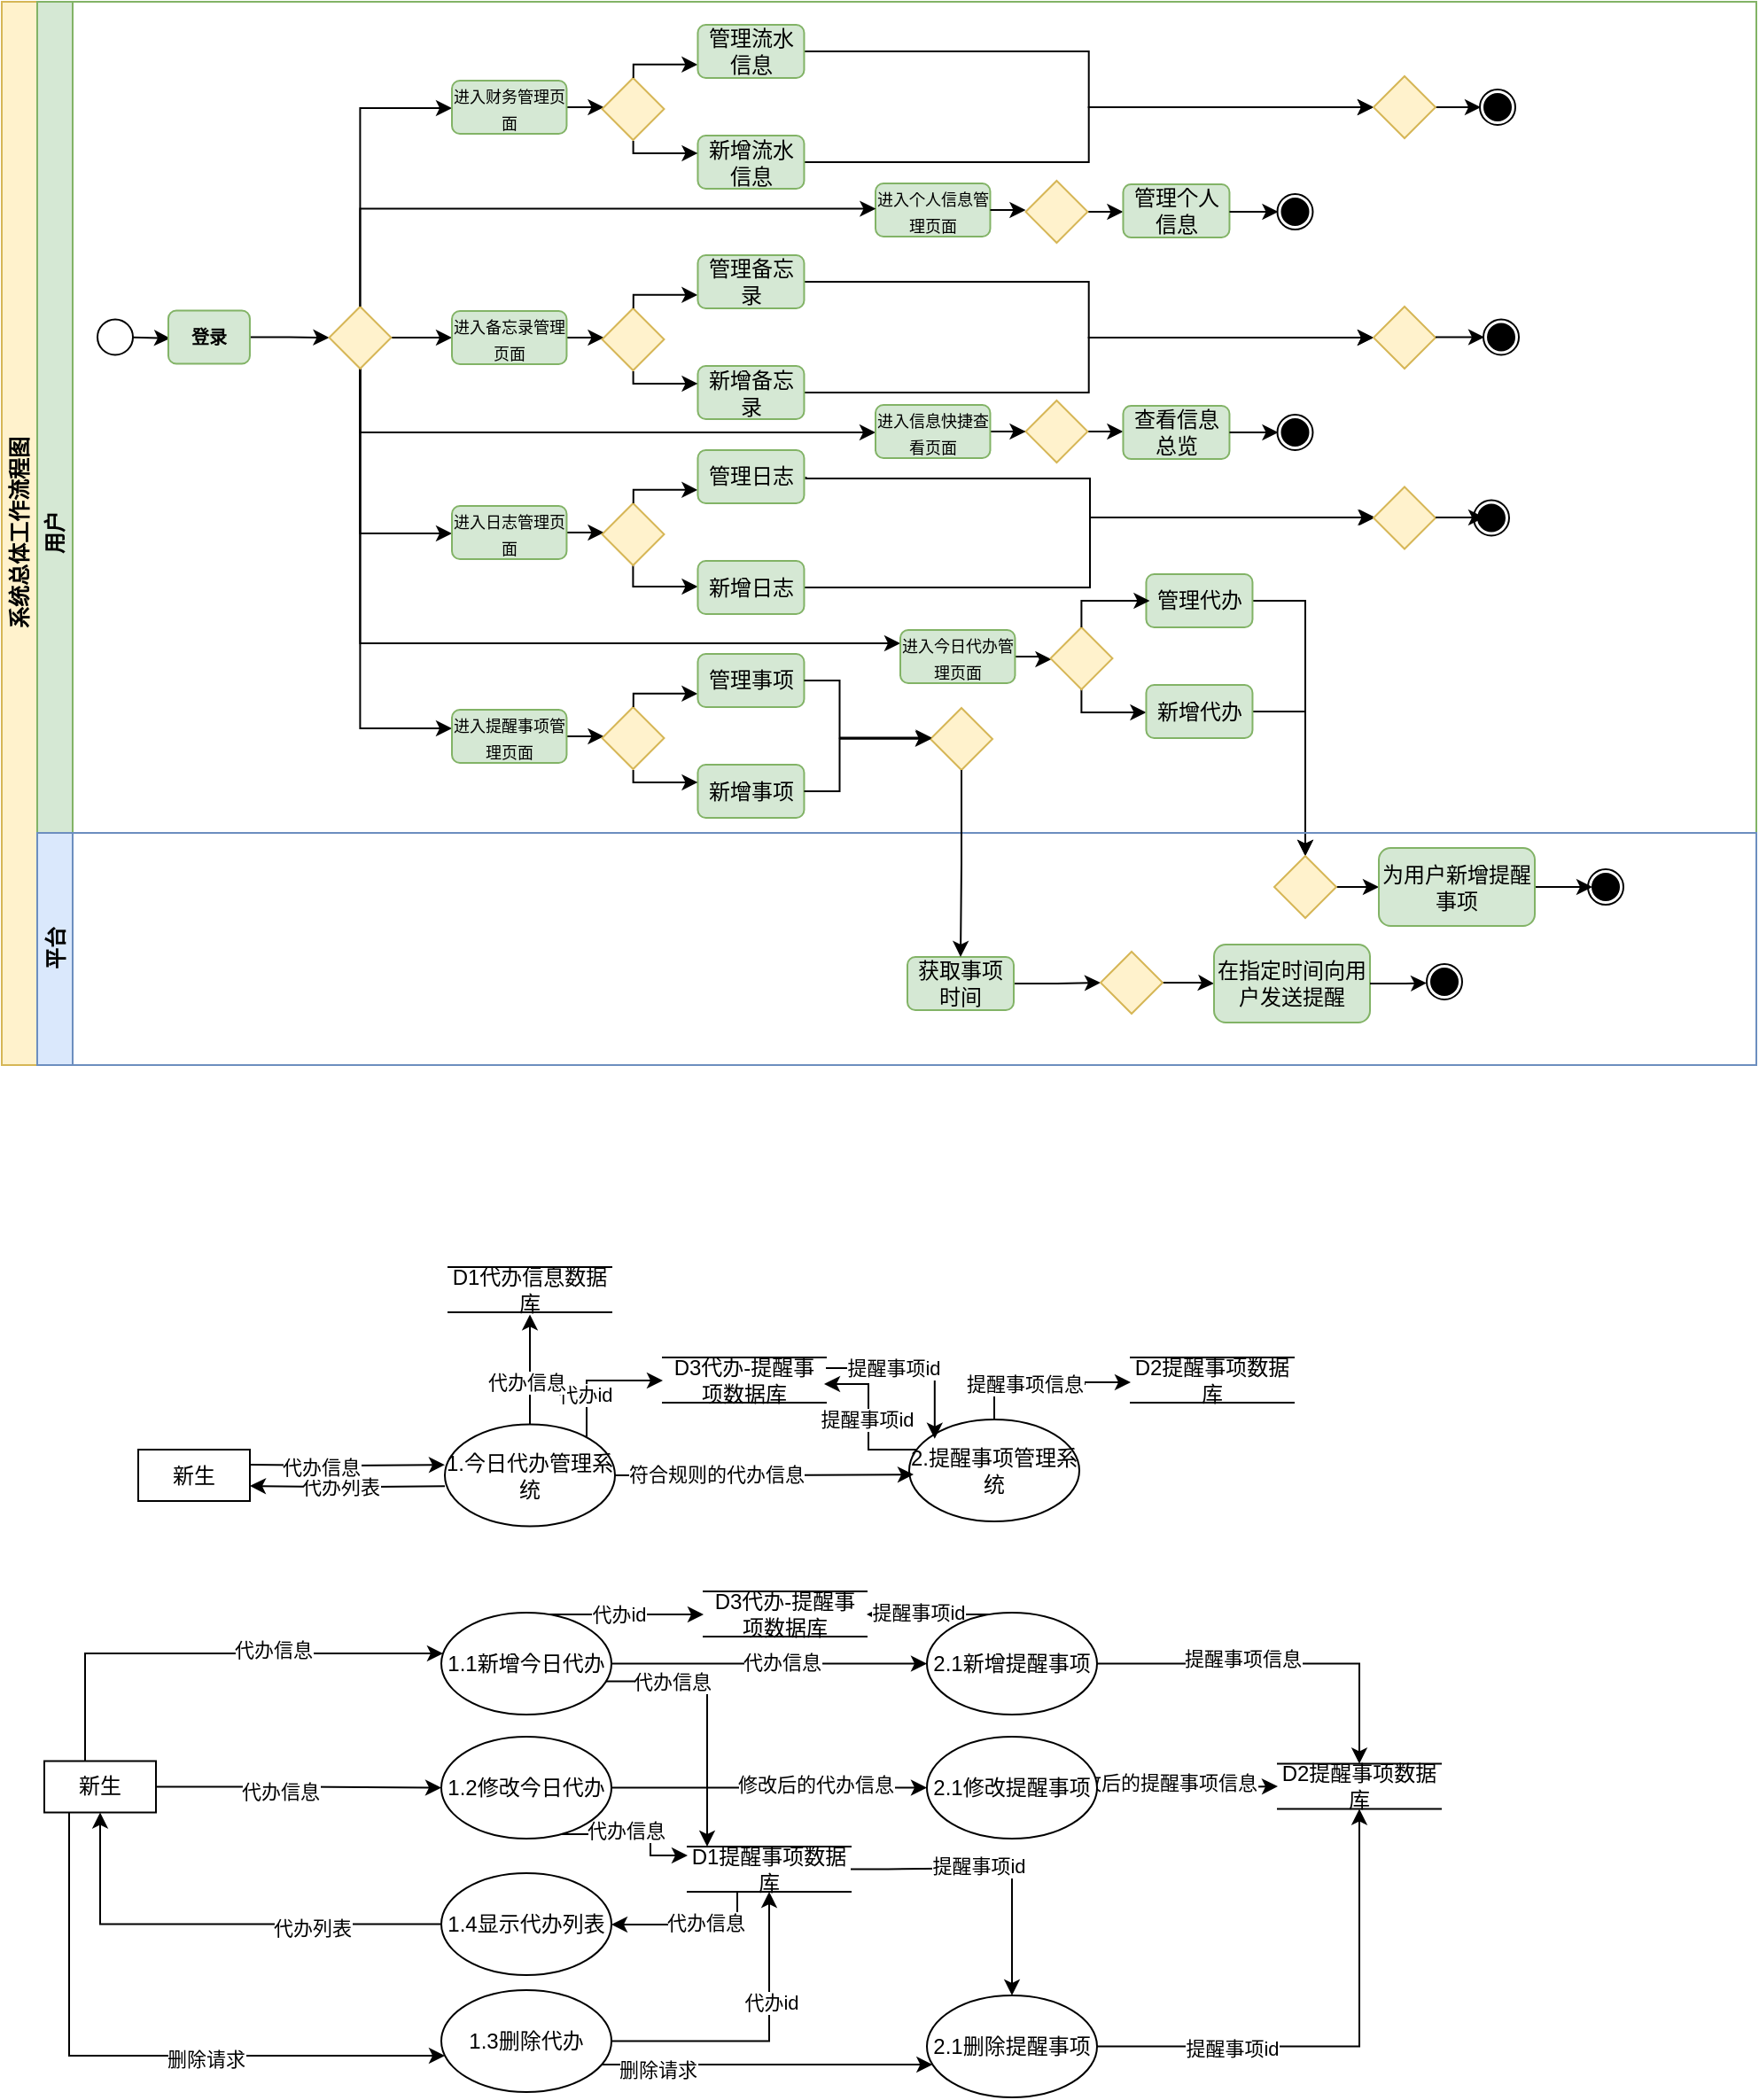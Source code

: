 <mxfile version="24.4.0" type="github">
  <diagram id="prtHgNgQTEPvFCAcTncT" name="Page-1">
    <mxGraphModel dx="1032" dy="-375" grid="0" gridSize="10" guides="1" tooltips="1" connect="0" arrows="1" fold="1" page="1" pageScale="1" pageWidth="1169" pageHeight="827" math="0" shadow="0">
      <root>
        <mxCell id="0" />
        <mxCell id="1" parent="0" />
        <mxCell id="Q6jJ9rGlNbkxmBQATjsx-5" value="系统总体工作流程图" style="swimlane;childLayout=stackLayout;resizeParent=1;resizeParentMax=0;horizontal=0;startSize=20;horizontalStack=0;html=1;fillColor=#fff2cc;strokeColor=#d6b656;" parent="1" vertex="1">
          <mxGeometry x="92" y="953" width="990" height="600" as="geometry" />
        </mxCell>
        <mxCell id="Q6jJ9rGlNbkxmBQATjsx-6" value="用户" style="swimlane;startSize=20;horizontal=0;html=1;fillColor=#d5e8d4;strokeColor=#82b366;" parent="Q6jJ9rGlNbkxmBQATjsx-5" vertex="1">
          <mxGeometry x="20" width="970" height="600" as="geometry" />
        </mxCell>
        <mxCell id="Q6jJ9rGlNbkxmBQATjsx-35" value="" style="edgeStyle=orthogonalEdgeStyle;rounded=0;orthogonalLoop=1;jettySize=auto;html=1;" parent="Q6jJ9rGlNbkxmBQATjsx-6" target="Q6jJ9rGlNbkxmBQATjsx-27" edge="1">
          <mxGeometry relative="1" as="geometry">
            <mxPoint x="53.999" y="189.353" as="sourcePoint" />
          </mxGeometry>
        </mxCell>
        <mxCell id="Q6jJ9rGlNbkxmBQATjsx-11" value="" style="ellipse;whiteSpace=wrap;html=1;aspect=fixed;" parent="Q6jJ9rGlNbkxmBQATjsx-6" vertex="1">
          <mxGeometry x="34" y="179.25" width="20" height="20" as="geometry" />
        </mxCell>
        <mxCell id="Q6jJ9rGlNbkxmBQATjsx-36" style="edgeStyle=orthogonalEdgeStyle;rounded=0;orthogonalLoop=1;jettySize=auto;html=1;" parent="Q6jJ9rGlNbkxmBQATjsx-6" source="Q6jJ9rGlNbkxmBQATjsx-27" target="Q6jJ9rGlNbkxmBQATjsx-29" edge="1">
          <mxGeometry relative="1" as="geometry" />
        </mxCell>
        <mxCell id="Q6jJ9rGlNbkxmBQATjsx-27" value="&lt;b style=&quot;&quot;&gt;&lt;font style=&quot;font-size: 10px;&quot;&gt;登录&lt;/font&gt;&lt;/b&gt;" style="rounded=1;whiteSpace=wrap;html=1;fillColor=#d5e8d4;strokeColor=#82b366;strokeWidth=1;" parent="Q6jJ9rGlNbkxmBQATjsx-6" vertex="1">
          <mxGeometry x="73.98" y="174.25" width="46" height="30" as="geometry" />
        </mxCell>
        <mxCell id="Q6jJ9rGlNbkxmBQATjsx-97" style="edgeStyle=orthogonalEdgeStyle;rounded=0;orthogonalLoop=1;jettySize=auto;html=1;" parent="Q6jJ9rGlNbkxmBQATjsx-6" source="Q6jJ9rGlNbkxmBQATjsx-29" target="Q6jJ9rGlNbkxmBQATjsx-47" edge="1">
          <mxGeometry relative="1" as="geometry">
            <Array as="points">
              <mxPoint x="182" y="60" />
            </Array>
          </mxGeometry>
        </mxCell>
        <mxCell id="Q6jJ9rGlNbkxmBQATjsx-98" style="edgeStyle=orthogonalEdgeStyle;rounded=0;orthogonalLoop=1;jettySize=auto;html=1;" parent="Q6jJ9rGlNbkxmBQATjsx-6" source="Q6jJ9rGlNbkxmBQATjsx-29" target="Q6jJ9rGlNbkxmBQATjsx-54" edge="1">
          <mxGeometry relative="1" as="geometry" />
        </mxCell>
        <mxCell id="Q6jJ9rGlNbkxmBQATjsx-99" style="edgeStyle=orthogonalEdgeStyle;rounded=0;orthogonalLoop=1;jettySize=auto;html=1;" parent="Q6jJ9rGlNbkxmBQATjsx-6" source="Q6jJ9rGlNbkxmBQATjsx-29" target="Q6jJ9rGlNbkxmBQATjsx-61" edge="1">
          <mxGeometry relative="1" as="geometry">
            <Array as="points">
              <mxPoint x="182" y="300" />
            </Array>
          </mxGeometry>
        </mxCell>
        <mxCell id="Q6jJ9rGlNbkxmBQATjsx-100" style="edgeStyle=orthogonalEdgeStyle;rounded=0;orthogonalLoop=1;jettySize=auto;html=1;" parent="Q6jJ9rGlNbkxmBQATjsx-6" source="Q6jJ9rGlNbkxmBQATjsx-29" target="Q6jJ9rGlNbkxmBQATjsx-12" edge="1">
          <mxGeometry relative="1" as="geometry">
            <Array as="points">
              <mxPoint x="182" y="410" />
            </Array>
          </mxGeometry>
        </mxCell>
        <mxCell id="VNY6CQyTlmWfvHhpRIYx-7" style="edgeStyle=orthogonalEdgeStyle;rounded=0;orthogonalLoop=1;jettySize=auto;html=1;" parent="Q6jJ9rGlNbkxmBQATjsx-6" source="Q6jJ9rGlNbkxmBQATjsx-29" target="Q6jJ9rGlNbkxmBQATjsx-76" edge="1">
          <mxGeometry relative="1" as="geometry">
            <Array as="points">
              <mxPoint x="182" y="243" />
            </Array>
          </mxGeometry>
        </mxCell>
        <mxCell id="VNY6CQyTlmWfvHhpRIYx-8" style="edgeStyle=orthogonalEdgeStyle;rounded=0;orthogonalLoop=1;jettySize=auto;html=1;" parent="Q6jJ9rGlNbkxmBQATjsx-6" source="Q6jJ9rGlNbkxmBQATjsx-29" target="Q6jJ9rGlNbkxmBQATjsx-40" edge="1">
          <mxGeometry relative="1" as="geometry">
            <Array as="points">
              <mxPoint x="182" y="362" />
            </Array>
          </mxGeometry>
        </mxCell>
        <mxCell id="Q6jJ9rGlNbkxmBQATjsx-29" value="" style="rhombus;whiteSpace=wrap;html=1;fillColor=#fff2cc;strokeColor=#d6b656;rounded=0;strokeWidth=1;" parent="Q6jJ9rGlNbkxmBQATjsx-6" vertex="1">
          <mxGeometry x="164.73" y="172" width="35" height="35" as="geometry" />
        </mxCell>
        <mxCell id="VNY6CQyTlmWfvHhpRIYx-9" style="edgeStyle=orthogonalEdgeStyle;rounded=0;orthogonalLoop=1;jettySize=auto;html=1;" parent="Q6jJ9rGlNbkxmBQATjsx-6" source="Q6jJ9rGlNbkxmBQATjsx-40" target="Q6jJ9rGlNbkxmBQATjsx-41" edge="1">
          <mxGeometry relative="1" as="geometry">
            <Array as="points">
              <mxPoint x="568" y="370" />
              <mxPoint x="568" y="371" />
            </Array>
          </mxGeometry>
        </mxCell>
        <mxCell id="Q6jJ9rGlNbkxmBQATjsx-40" value="&lt;font style=&quot;font-size: 9px;&quot;&gt;进入今日代办管理页面&lt;/font&gt;" style="rounded=1;whiteSpace=wrap;html=1;fillColor=#d5e8d4;strokeColor=#82b366;strokeWidth=1;" parent="Q6jJ9rGlNbkxmBQATjsx-6" vertex="1">
          <mxGeometry x="487" y="354.5" width="64.73" height="30" as="geometry" />
        </mxCell>
        <mxCell id="VNY6CQyTlmWfvHhpRIYx-6" style="edgeStyle=orthogonalEdgeStyle;rounded=0;orthogonalLoop=1;jettySize=auto;html=1;" parent="Q6jJ9rGlNbkxmBQATjsx-6" source="Q6jJ9rGlNbkxmBQATjsx-41" target="Q6jJ9rGlNbkxmBQATjsx-42" edge="1">
          <mxGeometry relative="1" as="geometry">
            <Array as="points">
              <mxPoint x="589" y="401" />
            </Array>
          </mxGeometry>
        </mxCell>
        <mxCell id="Q6jJ9rGlNbkxmBQATjsx-41" value="" style="rhombus;whiteSpace=wrap;html=1;fillColor=#fff2cc;strokeColor=#d6b656;rounded=0;strokeWidth=1;" parent="Q6jJ9rGlNbkxmBQATjsx-6" vertex="1">
          <mxGeometry x="571.73" y="353" width="35" height="35" as="geometry" />
        </mxCell>
        <mxCell id="Q6jJ9rGlNbkxmBQATjsx-117" style="edgeStyle=orthogonalEdgeStyle;rounded=0;orthogonalLoop=1;jettySize=auto;html=1;" parent="Q6jJ9rGlNbkxmBQATjsx-6" source="Q6jJ9rGlNbkxmBQATjsx-42" target="Q6jJ9rGlNbkxmBQATjsx-105" edge="1">
          <mxGeometry relative="1" as="geometry" />
        </mxCell>
        <mxCell id="Q6jJ9rGlNbkxmBQATjsx-42" value="新增代办" style="whiteSpace=wrap;html=1;fillColor=#d5e8d4;strokeColor=#82b366;rounded=1;strokeWidth=1;" parent="Q6jJ9rGlNbkxmBQATjsx-6" vertex="1">
          <mxGeometry x="625.73" y="385.5" width="60" height="30" as="geometry" />
        </mxCell>
        <mxCell id="Q6jJ9rGlNbkxmBQATjsx-116" style="edgeStyle=orthogonalEdgeStyle;rounded=0;orthogonalLoop=1;jettySize=auto;html=1;" parent="Q6jJ9rGlNbkxmBQATjsx-6" source="Q6jJ9rGlNbkxmBQATjsx-44" target="Q6jJ9rGlNbkxmBQATjsx-105" edge="1">
          <mxGeometry relative="1" as="geometry" />
        </mxCell>
        <mxCell id="Q6jJ9rGlNbkxmBQATjsx-44" value="管理代办" style="whiteSpace=wrap;html=1;fillColor=#d5e8d4;strokeColor=#82b366;rounded=1;strokeWidth=1;" parent="Q6jJ9rGlNbkxmBQATjsx-6" vertex="1">
          <mxGeometry x="625.73" y="323" width="60" height="30" as="geometry" />
        </mxCell>
        <mxCell id="Q6jJ9rGlNbkxmBQATjsx-46" value="" style="edgeStyle=orthogonalEdgeStyle;rounded=0;orthogonalLoop=1;jettySize=auto;html=1;" parent="Q6jJ9rGlNbkxmBQATjsx-6" source="Q6jJ9rGlNbkxmBQATjsx-47" target="Q6jJ9rGlNbkxmBQATjsx-48" edge="1">
          <mxGeometry relative="1" as="geometry">
            <Array as="points">
              <mxPoint x="328" y="63" />
              <mxPoint x="328" y="63" />
            </Array>
          </mxGeometry>
        </mxCell>
        <mxCell id="Q6jJ9rGlNbkxmBQATjsx-47" value="&lt;font style=&quot;font-size: 9px;&quot;&gt;进入财务管理页面&lt;/font&gt;" style="rounded=1;whiteSpace=wrap;html=1;fillColor=#d5e8d4;strokeColor=#82b366;strokeWidth=1;" parent="Q6jJ9rGlNbkxmBQATjsx-6" vertex="1">
          <mxGeometry x="234" y="44.5" width="64.73" height="30" as="geometry" />
        </mxCell>
        <mxCell id="Q6jJ9rGlNbkxmBQATjsx-48" value="" style="rhombus;whiteSpace=wrap;html=1;fillColor=#fff2cc;strokeColor=#d6b656;rounded=0;strokeWidth=1;" parent="Q6jJ9rGlNbkxmBQATjsx-6" vertex="1">
          <mxGeometry x="318.73" y="43" width="35" height="35" as="geometry" />
        </mxCell>
        <mxCell id="Q6jJ9rGlNbkxmBQATjsx-115" style="edgeStyle=orthogonalEdgeStyle;rounded=0;orthogonalLoop=1;jettySize=auto;html=1;" parent="Q6jJ9rGlNbkxmBQATjsx-6" source="Q6jJ9rGlNbkxmBQATjsx-49" target="Q6jJ9rGlNbkxmBQATjsx-104" edge="1">
          <mxGeometry relative="1" as="geometry" />
        </mxCell>
        <mxCell id="Q6jJ9rGlNbkxmBQATjsx-49" value="新增流水信息" style="whiteSpace=wrap;html=1;fillColor=#d5e8d4;strokeColor=#82b366;rounded=1;strokeWidth=1;" parent="Q6jJ9rGlNbkxmBQATjsx-6" vertex="1">
          <mxGeometry x="372.73" y="75.5" width="60" height="30" as="geometry" />
        </mxCell>
        <mxCell id="Q6jJ9rGlNbkxmBQATjsx-50" value="" style="edgeStyle=orthogonalEdgeStyle;rounded=0;orthogonalLoop=1;jettySize=auto;html=1;exitX=0.504;exitY=-0.001;exitDx=0;exitDy=0;exitPerimeter=0;entryX=-0.001;entryY=0.748;entryDx=0;entryDy=0;entryPerimeter=0;" parent="Q6jJ9rGlNbkxmBQATjsx-6" source="Q6jJ9rGlNbkxmBQATjsx-48" target="Q6jJ9rGlNbkxmBQATjsx-51" edge="1">
          <mxGeometry relative="1" as="geometry">
            <Array as="points">
              <mxPoint x="336.73" y="35.5" />
            </Array>
          </mxGeometry>
        </mxCell>
        <mxCell id="Q6jJ9rGlNbkxmBQATjsx-114" style="edgeStyle=orthogonalEdgeStyle;rounded=0;orthogonalLoop=1;jettySize=auto;html=1;" parent="Q6jJ9rGlNbkxmBQATjsx-6" source="Q6jJ9rGlNbkxmBQATjsx-51" target="Q6jJ9rGlNbkxmBQATjsx-104" edge="1">
          <mxGeometry relative="1" as="geometry" />
        </mxCell>
        <mxCell id="Q6jJ9rGlNbkxmBQATjsx-51" value="管理流水信息" style="whiteSpace=wrap;html=1;fillColor=#d5e8d4;strokeColor=#82b366;rounded=1;strokeWidth=1;" parent="Q6jJ9rGlNbkxmBQATjsx-6" vertex="1">
          <mxGeometry x="372.73" y="13" width="60" height="30" as="geometry" />
        </mxCell>
        <mxCell id="Q6jJ9rGlNbkxmBQATjsx-52" style="edgeStyle=orthogonalEdgeStyle;rounded=0;orthogonalLoop=1;jettySize=auto;html=1;entryX=0;entryY=0.333;entryDx=0;entryDy=0;entryPerimeter=0;exitX=0.502;exitY=1.015;exitDx=0;exitDy=0;exitPerimeter=0;" parent="Q6jJ9rGlNbkxmBQATjsx-6" source="Q6jJ9rGlNbkxmBQATjsx-48" target="Q6jJ9rGlNbkxmBQATjsx-49" edge="1">
          <mxGeometry relative="1" as="geometry">
            <Array as="points">
              <mxPoint x="336.73" y="85.5" />
            </Array>
          </mxGeometry>
        </mxCell>
        <mxCell id="Q6jJ9rGlNbkxmBQATjsx-53" value="" style="edgeStyle=orthogonalEdgeStyle;rounded=0;orthogonalLoop=1;jettySize=auto;html=1;" parent="Q6jJ9rGlNbkxmBQATjsx-6" source="Q6jJ9rGlNbkxmBQATjsx-54" target="Q6jJ9rGlNbkxmBQATjsx-55" edge="1">
          <mxGeometry relative="1" as="geometry">
            <Array as="points">
              <mxPoint x="328" y="193" />
              <mxPoint x="328" y="193" />
            </Array>
          </mxGeometry>
        </mxCell>
        <mxCell id="Q6jJ9rGlNbkxmBQATjsx-54" value="&lt;font style=&quot;font-size: 9px;&quot;&gt;进入备忘录管理页面&lt;/font&gt;" style="rounded=1;whiteSpace=wrap;html=1;fillColor=#d5e8d4;strokeColor=#82b366;strokeWidth=1;" parent="Q6jJ9rGlNbkxmBQATjsx-6" vertex="1">
          <mxGeometry x="234" y="174.5" width="64.73" height="30" as="geometry" />
        </mxCell>
        <mxCell id="Q6jJ9rGlNbkxmBQATjsx-55" value="" style="rhombus;whiteSpace=wrap;html=1;fillColor=#fff2cc;strokeColor=#d6b656;rounded=0;strokeWidth=1;" parent="Q6jJ9rGlNbkxmBQATjsx-6" vertex="1">
          <mxGeometry x="318.73" y="173" width="35" height="35" as="geometry" />
        </mxCell>
        <mxCell id="Q6jJ9rGlNbkxmBQATjsx-111" style="edgeStyle=orthogonalEdgeStyle;rounded=0;orthogonalLoop=1;jettySize=auto;html=1;" parent="Q6jJ9rGlNbkxmBQATjsx-6" source="Q6jJ9rGlNbkxmBQATjsx-56" target="Q6jJ9rGlNbkxmBQATjsx-106" edge="1">
          <mxGeometry relative="1" as="geometry" />
        </mxCell>
        <mxCell id="Q6jJ9rGlNbkxmBQATjsx-56" value="新增备忘录" style="whiteSpace=wrap;html=1;fillColor=#d5e8d4;strokeColor=#82b366;rounded=1;strokeWidth=1;" parent="Q6jJ9rGlNbkxmBQATjsx-6" vertex="1">
          <mxGeometry x="372.73" y="205.5" width="60" height="30" as="geometry" />
        </mxCell>
        <mxCell id="Q6jJ9rGlNbkxmBQATjsx-57" value="" style="edgeStyle=orthogonalEdgeStyle;rounded=0;orthogonalLoop=1;jettySize=auto;html=1;exitX=0.504;exitY=-0.001;exitDx=0;exitDy=0;exitPerimeter=0;entryX=-0.001;entryY=0.748;entryDx=0;entryDy=0;entryPerimeter=0;" parent="Q6jJ9rGlNbkxmBQATjsx-6" source="Q6jJ9rGlNbkxmBQATjsx-55" target="Q6jJ9rGlNbkxmBQATjsx-58" edge="1">
          <mxGeometry relative="1" as="geometry">
            <Array as="points">
              <mxPoint x="336.73" y="165.5" />
            </Array>
          </mxGeometry>
        </mxCell>
        <mxCell id="Q6jJ9rGlNbkxmBQATjsx-112" style="edgeStyle=orthogonalEdgeStyle;rounded=0;orthogonalLoop=1;jettySize=auto;html=1;" parent="Q6jJ9rGlNbkxmBQATjsx-6" source="Q6jJ9rGlNbkxmBQATjsx-58" target="Q6jJ9rGlNbkxmBQATjsx-106" edge="1">
          <mxGeometry relative="1" as="geometry" />
        </mxCell>
        <mxCell id="Q6jJ9rGlNbkxmBQATjsx-58" value="管理备忘录" style="whiteSpace=wrap;html=1;fillColor=#d5e8d4;strokeColor=#82b366;rounded=1;strokeWidth=1;" parent="Q6jJ9rGlNbkxmBQATjsx-6" vertex="1">
          <mxGeometry x="372.73" y="143" width="60" height="30" as="geometry" />
        </mxCell>
        <mxCell id="Q6jJ9rGlNbkxmBQATjsx-59" style="edgeStyle=orthogonalEdgeStyle;rounded=0;orthogonalLoop=1;jettySize=auto;html=1;entryX=0;entryY=0.333;entryDx=0;entryDy=0;entryPerimeter=0;exitX=0.502;exitY=1.015;exitDx=0;exitDy=0;exitPerimeter=0;" parent="Q6jJ9rGlNbkxmBQATjsx-6" source="Q6jJ9rGlNbkxmBQATjsx-55" target="Q6jJ9rGlNbkxmBQATjsx-56" edge="1">
          <mxGeometry relative="1" as="geometry">
            <Array as="points">
              <mxPoint x="336.73" y="215.5" />
            </Array>
          </mxGeometry>
        </mxCell>
        <mxCell id="Q6jJ9rGlNbkxmBQATjsx-60" value="" style="edgeStyle=orthogonalEdgeStyle;rounded=0;orthogonalLoop=1;jettySize=auto;html=1;" parent="Q6jJ9rGlNbkxmBQATjsx-6" source="Q6jJ9rGlNbkxmBQATjsx-61" target="Q6jJ9rGlNbkxmBQATjsx-62" edge="1">
          <mxGeometry relative="1" as="geometry">
            <Array as="points">
              <mxPoint x="328" y="303" />
              <mxPoint x="328" y="303" />
            </Array>
          </mxGeometry>
        </mxCell>
        <mxCell id="Q6jJ9rGlNbkxmBQATjsx-61" value="&lt;font style=&quot;font-size: 9px;&quot;&gt;进入日志管理页面&lt;/font&gt;" style="rounded=1;whiteSpace=wrap;html=1;fillColor=#d5e8d4;strokeColor=#82b366;strokeWidth=1;" parent="Q6jJ9rGlNbkxmBQATjsx-6" vertex="1">
          <mxGeometry x="234" y="284.5" width="64.73" height="30" as="geometry" />
        </mxCell>
        <mxCell id="Q6jJ9rGlNbkxmBQATjsx-95" style="edgeStyle=orthogonalEdgeStyle;rounded=0;orthogonalLoop=1;jettySize=auto;html=1;" parent="Q6jJ9rGlNbkxmBQATjsx-6" source="Q6jJ9rGlNbkxmBQATjsx-62" target="Q6jJ9rGlNbkxmBQATjsx-63" edge="1">
          <mxGeometry relative="1" as="geometry">
            <Array as="points">
              <mxPoint x="336" y="330" />
            </Array>
          </mxGeometry>
        </mxCell>
        <mxCell id="Q6jJ9rGlNbkxmBQATjsx-62" value="" style="rhombus;whiteSpace=wrap;html=1;fillColor=#fff2cc;strokeColor=#d6b656;rounded=0;strokeWidth=1;" parent="Q6jJ9rGlNbkxmBQATjsx-6" vertex="1">
          <mxGeometry x="318.73" y="283" width="35" height="35" as="geometry" />
        </mxCell>
        <mxCell id="Q6jJ9rGlNbkxmBQATjsx-120" style="edgeStyle=orthogonalEdgeStyle;rounded=0;orthogonalLoop=1;jettySize=auto;html=1;" parent="Q6jJ9rGlNbkxmBQATjsx-6" source="Q6jJ9rGlNbkxmBQATjsx-63" target="Q6jJ9rGlNbkxmBQATjsx-108" edge="1">
          <mxGeometry relative="1" as="geometry">
            <Array as="points">
              <mxPoint x="594" y="330" />
              <mxPoint x="594" y="291" />
            </Array>
          </mxGeometry>
        </mxCell>
        <mxCell id="Q6jJ9rGlNbkxmBQATjsx-63" value="新增日志" style="whiteSpace=wrap;html=1;fillColor=#d5e8d4;strokeColor=#82b366;rounded=1;strokeWidth=1;" parent="Q6jJ9rGlNbkxmBQATjsx-6" vertex="1">
          <mxGeometry x="372.73" y="315.5" width="60" height="30" as="geometry" />
        </mxCell>
        <mxCell id="Q6jJ9rGlNbkxmBQATjsx-64" value="" style="edgeStyle=orthogonalEdgeStyle;rounded=0;orthogonalLoop=1;jettySize=auto;html=1;exitX=0.504;exitY=-0.001;exitDx=0;exitDy=0;exitPerimeter=0;entryX=-0.001;entryY=0.748;entryDx=0;entryDy=0;entryPerimeter=0;" parent="Q6jJ9rGlNbkxmBQATjsx-6" source="Q6jJ9rGlNbkxmBQATjsx-62" target="Q6jJ9rGlNbkxmBQATjsx-65" edge="1">
          <mxGeometry relative="1" as="geometry">
            <Array as="points">
              <mxPoint x="336.73" y="275.5" />
            </Array>
          </mxGeometry>
        </mxCell>
        <mxCell id="Q6jJ9rGlNbkxmBQATjsx-118" style="edgeStyle=orthogonalEdgeStyle;rounded=0;orthogonalLoop=1;jettySize=auto;html=1;" parent="Q6jJ9rGlNbkxmBQATjsx-6" edge="1">
          <mxGeometry relative="1" as="geometry">
            <mxPoint x="433.73" y="268.0" as="sourcePoint" />
            <mxPoint x="755" y="291" as="targetPoint" />
            <Array as="points">
              <mxPoint x="434" y="269" />
              <mxPoint x="594" y="269" />
              <mxPoint x="594" y="291" />
            </Array>
          </mxGeometry>
        </mxCell>
        <mxCell id="Q6jJ9rGlNbkxmBQATjsx-65" value="管理日志" style="whiteSpace=wrap;html=1;fillColor=#d5e8d4;strokeColor=#82b366;rounded=1;strokeWidth=1;" parent="Q6jJ9rGlNbkxmBQATjsx-6" vertex="1">
          <mxGeometry x="372.73" y="253" width="60" height="30" as="geometry" />
        </mxCell>
        <mxCell id="Q6jJ9rGlNbkxmBQATjsx-14" value="" style="edgeStyle=orthogonalEdgeStyle;rounded=0;orthogonalLoop=1;jettySize=auto;html=1;" parent="Q6jJ9rGlNbkxmBQATjsx-6" source="Q6jJ9rGlNbkxmBQATjsx-12" target="Q6jJ9rGlNbkxmBQATjsx-13" edge="1">
          <mxGeometry relative="1" as="geometry">
            <Array as="points">
              <mxPoint x="328" y="418" />
              <mxPoint x="328" y="418" />
            </Array>
          </mxGeometry>
        </mxCell>
        <mxCell id="Q6jJ9rGlNbkxmBQATjsx-12" value="&lt;font style=&quot;font-size: 9px;&quot;&gt;进入提醒事项管理页面&lt;/font&gt;" style="rounded=1;whiteSpace=wrap;html=1;fillColor=#d5e8d4;strokeColor=#82b366;strokeWidth=1;" parent="Q6jJ9rGlNbkxmBQATjsx-6" vertex="1">
          <mxGeometry x="234" y="399.5" width="64.73" height="30" as="geometry" />
        </mxCell>
        <mxCell id="Q6jJ9rGlNbkxmBQATjsx-13" value="" style="rhombus;whiteSpace=wrap;html=1;fillColor=#fff2cc;strokeColor=#d6b656;rounded=0;strokeWidth=1;" parent="Q6jJ9rGlNbkxmBQATjsx-6" vertex="1">
          <mxGeometry x="318.73" y="398" width="35" height="35" as="geometry" />
        </mxCell>
        <mxCell id="Q6jJ9rGlNbkxmBQATjsx-15" value="新增事项" style="whiteSpace=wrap;html=1;fillColor=#d5e8d4;strokeColor=#82b366;rounded=1;strokeWidth=1;" parent="Q6jJ9rGlNbkxmBQATjsx-6" vertex="1">
          <mxGeometry x="372.73" y="430.5" width="60" height="30" as="geometry" />
        </mxCell>
        <mxCell id="Q6jJ9rGlNbkxmBQATjsx-16" value="" style="edgeStyle=orthogonalEdgeStyle;rounded=0;orthogonalLoop=1;jettySize=auto;html=1;exitX=0.504;exitY=-0.001;exitDx=0;exitDy=0;exitPerimeter=0;entryX=-0.001;entryY=0.748;entryDx=0;entryDy=0;entryPerimeter=0;" parent="Q6jJ9rGlNbkxmBQATjsx-6" source="Q6jJ9rGlNbkxmBQATjsx-13" target="Q6jJ9rGlNbkxmBQATjsx-17" edge="1">
          <mxGeometry relative="1" as="geometry">
            <Array as="points">
              <mxPoint x="336.73" y="390.5" />
            </Array>
          </mxGeometry>
        </mxCell>
        <mxCell id="Q6jJ9rGlNbkxmBQATjsx-17" value="管理事项" style="whiteSpace=wrap;html=1;fillColor=#d5e8d4;strokeColor=#82b366;rounded=1;strokeWidth=1;" parent="Q6jJ9rGlNbkxmBQATjsx-6" vertex="1">
          <mxGeometry x="372.73" y="368" width="60" height="30" as="geometry" />
        </mxCell>
        <mxCell id="Q6jJ9rGlNbkxmBQATjsx-20" style="edgeStyle=orthogonalEdgeStyle;rounded=0;orthogonalLoop=1;jettySize=auto;html=1;entryX=0;entryY=0.333;entryDx=0;entryDy=0;entryPerimeter=0;exitX=0.502;exitY=1.015;exitDx=0;exitDy=0;exitPerimeter=0;" parent="Q6jJ9rGlNbkxmBQATjsx-6" source="Q6jJ9rGlNbkxmBQATjsx-13" target="Q6jJ9rGlNbkxmBQATjsx-15" edge="1">
          <mxGeometry relative="1" as="geometry">
            <Array as="points">
              <mxPoint x="336.73" y="440.5" />
            </Array>
          </mxGeometry>
        </mxCell>
        <mxCell id="Q6jJ9rGlNbkxmBQATjsx-21" value="" style="rhombus;whiteSpace=wrap;html=1;fillColor=#fff2cc;strokeColor=#d6b656;rounded=0;strokeWidth=1;" parent="Q6jJ9rGlNbkxmBQATjsx-6" vertex="1">
          <mxGeometry x="504" y="398.5" width="35" height="35" as="geometry" />
        </mxCell>
        <mxCell id="Q6jJ9rGlNbkxmBQATjsx-22" style="edgeStyle=orthogonalEdgeStyle;rounded=0;orthogonalLoop=1;jettySize=auto;html=1;" parent="Q6jJ9rGlNbkxmBQATjsx-6" source="Q6jJ9rGlNbkxmBQATjsx-17" target="Q6jJ9rGlNbkxmBQATjsx-21" edge="1">
          <mxGeometry relative="1" as="geometry">
            <Array as="points">
              <mxPoint x="452.73" y="383.25" />
              <mxPoint x="452.73" y="415.25" />
            </Array>
          </mxGeometry>
        </mxCell>
        <mxCell id="Q6jJ9rGlNbkxmBQATjsx-23" style="edgeStyle=orthogonalEdgeStyle;rounded=0;orthogonalLoop=1;jettySize=auto;html=1;entryX=0.014;entryY=0.498;entryDx=0;entryDy=0;entryPerimeter=0;" parent="Q6jJ9rGlNbkxmBQATjsx-6" source="Q6jJ9rGlNbkxmBQATjsx-15" target="Q6jJ9rGlNbkxmBQATjsx-21" edge="1">
          <mxGeometry relative="1" as="geometry">
            <Array as="points">
              <mxPoint x="452.73" y="445.5" />
              <mxPoint x="452.73" y="415.5" />
            </Array>
          </mxGeometry>
        </mxCell>
        <mxCell id="Q6jJ9rGlNbkxmBQATjsx-32" value="" style="ellipse;whiteSpace=wrap;html=1;aspect=fixed;" parent="Q6jJ9rGlNbkxmBQATjsx-6" vertex="1">
          <mxGeometry x="814" y="49.5" width="20" height="20" as="geometry" />
        </mxCell>
        <mxCell id="Q6jJ9rGlNbkxmBQATjsx-33" value="" style="ellipse;whiteSpace=wrap;html=1;aspect=fixed;fillColor=#000000;" parent="Q6jJ9rGlNbkxmBQATjsx-6" vertex="1">
          <mxGeometry x="816.5" y="52" width="15" height="15" as="geometry" />
        </mxCell>
        <mxCell id="Q6jJ9rGlNbkxmBQATjsx-96" style="edgeStyle=orthogonalEdgeStyle;rounded=0;orthogonalLoop=1;jettySize=auto;html=1;" parent="Q6jJ9rGlNbkxmBQATjsx-6" source="Q6jJ9rGlNbkxmBQATjsx-76" target="Q6jJ9rGlNbkxmBQATjsx-77" edge="1">
          <mxGeometry relative="1" as="geometry" />
        </mxCell>
        <mxCell id="Q6jJ9rGlNbkxmBQATjsx-76" value="&lt;font style=&quot;font-size: 9px;&quot;&gt;进入信息快捷查看页面&lt;/font&gt;" style="rounded=1;whiteSpace=wrap;html=1;fillColor=#d5e8d4;strokeColor=#82b366;strokeWidth=1;" parent="Q6jJ9rGlNbkxmBQATjsx-6" vertex="1">
          <mxGeometry x="473" y="227.5" width="64.73" height="30" as="geometry" />
        </mxCell>
        <mxCell id="Q6jJ9rGlNbkxmBQATjsx-89" style="edgeStyle=orthogonalEdgeStyle;rounded=0;orthogonalLoop=1;jettySize=auto;html=1;" parent="Q6jJ9rGlNbkxmBQATjsx-6" source="Q6jJ9rGlNbkxmBQATjsx-77" target="Q6jJ9rGlNbkxmBQATjsx-80" edge="1">
          <mxGeometry relative="1" as="geometry" />
        </mxCell>
        <mxCell id="Q6jJ9rGlNbkxmBQATjsx-77" value="" style="rhombus;whiteSpace=wrap;html=1;fillColor=#fff2cc;strokeColor=#d6b656;rounded=0;strokeWidth=1;" parent="Q6jJ9rGlNbkxmBQATjsx-6" vertex="1">
          <mxGeometry x="557.73" y="225" width="35" height="35" as="geometry" />
        </mxCell>
        <mxCell id="Q6jJ9rGlNbkxmBQATjsx-80" value="查看信息总览" style="whiteSpace=wrap;html=1;fillColor=#d5e8d4;strokeColor=#82b366;rounded=1;strokeWidth=1;" parent="Q6jJ9rGlNbkxmBQATjsx-6" vertex="1">
          <mxGeometry x="612.73" y="228" width="60" height="30" as="geometry" />
        </mxCell>
        <mxCell id="Q6jJ9rGlNbkxmBQATjsx-91" value="&lt;font style=&quot;font-size: 9px;&quot;&gt;进入个人信息管理页面&lt;/font&gt;" style="rounded=1;whiteSpace=wrap;html=1;fillColor=#d5e8d4;strokeColor=#82b366;strokeWidth=1;" parent="Q6jJ9rGlNbkxmBQATjsx-6" vertex="1">
          <mxGeometry x="473" y="102.5" width="64.73" height="30" as="geometry" />
        </mxCell>
        <mxCell id="Q6jJ9rGlNbkxmBQATjsx-92" style="edgeStyle=orthogonalEdgeStyle;rounded=0;orthogonalLoop=1;jettySize=auto;html=1;" parent="Q6jJ9rGlNbkxmBQATjsx-6" source="Q6jJ9rGlNbkxmBQATjsx-93" target="Q6jJ9rGlNbkxmBQATjsx-94" edge="1">
          <mxGeometry relative="1" as="geometry" />
        </mxCell>
        <mxCell id="Q6jJ9rGlNbkxmBQATjsx-93" value="" style="rhombus;whiteSpace=wrap;html=1;fillColor=#fff2cc;strokeColor=#d6b656;rounded=0;strokeWidth=1;" parent="Q6jJ9rGlNbkxmBQATjsx-6" vertex="1">
          <mxGeometry x="557.73" y="101" width="35" height="35" as="geometry" />
        </mxCell>
        <mxCell id="Q6jJ9rGlNbkxmBQATjsx-94" value="管理个人信息" style="whiteSpace=wrap;html=1;fillColor=#d5e8d4;strokeColor=#82b366;rounded=1;strokeWidth=1;" parent="Q6jJ9rGlNbkxmBQATjsx-6" vertex="1">
          <mxGeometry x="612.73" y="103" width="60" height="30" as="geometry" />
        </mxCell>
        <mxCell id="Q6jJ9rGlNbkxmBQATjsx-121" style="edgeStyle=orthogonalEdgeStyle;rounded=0;orthogonalLoop=1;jettySize=auto;html=1;" parent="Q6jJ9rGlNbkxmBQATjsx-6" edge="1">
          <mxGeometry relative="1" as="geometry">
            <mxPoint x="786.988" y="59.512" as="sourcePoint" />
            <mxPoint x="814.5" y="59.512" as="targetPoint" />
          </mxGeometry>
        </mxCell>
        <mxCell id="Q6jJ9rGlNbkxmBQATjsx-104" value="" style="rhombus;whiteSpace=wrap;html=1;fillColor=#fff2cc;strokeColor=#d6b656;rounded=0;strokeWidth=1;" parent="Q6jJ9rGlNbkxmBQATjsx-6" vertex="1">
          <mxGeometry x="754" y="42" width="35" height="35" as="geometry" />
        </mxCell>
        <mxCell id="Q6jJ9rGlNbkxmBQATjsx-106" value="" style="rhombus;whiteSpace=wrap;html=1;fillColor=#fff2cc;strokeColor=#d6b656;rounded=0;strokeWidth=1;" parent="Q6jJ9rGlNbkxmBQATjsx-6" vertex="1">
          <mxGeometry x="754" y="172" width="35" height="35" as="geometry" />
        </mxCell>
        <mxCell id="Q6jJ9rGlNbkxmBQATjsx-108" value="" style="rhombus;whiteSpace=wrap;html=1;fillColor=#fff2cc;strokeColor=#d6b656;rounded=0;strokeWidth=1;" parent="Q6jJ9rGlNbkxmBQATjsx-6" vertex="1">
          <mxGeometry x="754" y="273.75" width="35" height="35" as="geometry" />
        </mxCell>
        <mxCell id="Q6jJ9rGlNbkxmBQATjsx-122" value="" style="ellipse;whiteSpace=wrap;html=1;aspect=fixed;" parent="Q6jJ9rGlNbkxmBQATjsx-6" vertex="1">
          <mxGeometry x="810.5" y="281.25" width="20" height="20" as="geometry" />
        </mxCell>
        <mxCell id="Q6jJ9rGlNbkxmBQATjsx-123" value="" style="ellipse;whiteSpace=wrap;html=1;aspect=fixed;fillColor=#000000;" parent="Q6jJ9rGlNbkxmBQATjsx-6" vertex="1">
          <mxGeometry x="813" y="283.75" width="15" height="15" as="geometry" />
        </mxCell>
        <mxCell id="Q6jJ9rGlNbkxmBQATjsx-127" value="" style="ellipse;whiteSpace=wrap;html=1;aspect=fixed;" parent="Q6jJ9rGlNbkxmBQATjsx-6" vertex="1">
          <mxGeometry x="816.01" y="179.25" width="20" height="20" as="geometry" />
        </mxCell>
        <mxCell id="Q6jJ9rGlNbkxmBQATjsx-128" value="" style="ellipse;whiteSpace=wrap;html=1;aspect=fixed;fillColor=#000000;" parent="Q6jJ9rGlNbkxmBQATjsx-6" vertex="1">
          <mxGeometry x="818.51" y="181.75" width="15" height="15" as="geometry" />
        </mxCell>
        <mxCell id="Q6jJ9rGlNbkxmBQATjsx-129" style="edgeStyle=orthogonalEdgeStyle;rounded=0;orthogonalLoop=1;jettySize=auto;html=1;" parent="Q6jJ9rGlNbkxmBQATjsx-6" edge="1">
          <mxGeometry relative="1" as="geometry">
            <mxPoint x="788.998" y="189.262" as="sourcePoint" />
            <mxPoint x="816.51" y="189.262" as="targetPoint" />
          </mxGeometry>
        </mxCell>
        <mxCell id="Q6jJ9rGlNbkxmBQATjsx-132" style="edgeStyle=orthogonalEdgeStyle;rounded=0;orthogonalLoop=1;jettySize=auto;html=1;" parent="Q6jJ9rGlNbkxmBQATjsx-6" edge="1">
          <mxGeometry relative="1" as="geometry">
            <mxPoint x="788.998" y="291.012" as="sourcePoint" />
            <mxPoint x="816.51" y="291.012" as="targetPoint" />
          </mxGeometry>
        </mxCell>
        <mxCell id="Q6jJ9rGlNbkxmBQATjsx-133" value="" style="ellipse;whiteSpace=wrap;html=1;aspect=fixed;" parent="Q6jJ9rGlNbkxmBQATjsx-6" vertex="1">
          <mxGeometry x="699.74" y="108.5" width="20" height="20" as="geometry" />
        </mxCell>
        <mxCell id="Q6jJ9rGlNbkxmBQATjsx-134" value="" style="ellipse;whiteSpace=wrap;html=1;aspect=fixed;fillColor=#000000;" parent="Q6jJ9rGlNbkxmBQATjsx-6" vertex="1">
          <mxGeometry x="702.24" y="111" width="15" height="15" as="geometry" />
        </mxCell>
        <mxCell id="Q6jJ9rGlNbkxmBQATjsx-135" style="edgeStyle=orthogonalEdgeStyle;rounded=0;orthogonalLoop=1;jettySize=auto;html=1;" parent="Q6jJ9rGlNbkxmBQATjsx-6" edge="1">
          <mxGeometry relative="1" as="geometry">
            <mxPoint x="672.728" y="118.512" as="sourcePoint" />
            <mxPoint x="700.24" y="118.512" as="targetPoint" />
          </mxGeometry>
        </mxCell>
        <mxCell id="Q6jJ9rGlNbkxmBQATjsx-136" value="" style="ellipse;whiteSpace=wrap;html=1;aspect=fixed;" parent="Q6jJ9rGlNbkxmBQATjsx-6" vertex="1">
          <mxGeometry x="699.74" y="233" width="20" height="20" as="geometry" />
        </mxCell>
        <mxCell id="Q6jJ9rGlNbkxmBQATjsx-137" value="" style="ellipse;whiteSpace=wrap;html=1;aspect=fixed;fillColor=#000000;" parent="Q6jJ9rGlNbkxmBQATjsx-6" vertex="1">
          <mxGeometry x="702.24" y="235.5" width="15" height="15" as="geometry" />
        </mxCell>
        <mxCell id="Q6jJ9rGlNbkxmBQATjsx-138" style="edgeStyle=orthogonalEdgeStyle;rounded=0;orthogonalLoop=1;jettySize=auto;html=1;" parent="Q6jJ9rGlNbkxmBQATjsx-6" edge="1">
          <mxGeometry relative="1" as="geometry">
            <mxPoint x="672.728" y="243.012" as="sourcePoint" />
            <mxPoint x="700.24" y="243.012" as="targetPoint" />
          </mxGeometry>
        </mxCell>
        <mxCell id="Q6jJ9rGlNbkxmBQATjsx-7" value="平台" style="swimlane;startSize=20;horizontal=0;html=1;fillColor=#dae8fc;strokeColor=#6c8ebf;" parent="Q6jJ9rGlNbkxmBQATjsx-6" vertex="1">
          <mxGeometry y="469" width="970" height="131" as="geometry" />
        </mxCell>
        <mxCell id="Q6jJ9rGlNbkxmBQATjsx-70" style="edgeStyle=orthogonalEdgeStyle;rounded=0;orthogonalLoop=1;jettySize=auto;html=1;" parent="Q6jJ9rGlNbkxmBQATjsx-7" source="Q6jJ9rGlNbkxmBQATjsx-67" target="Q6jJ9rGlNbkxmBQATjsx-69" edge="1">
          <mxGeometry relative="1" as="geometry" />
        </mxCell>
        <mxCell id="Q6jJ9rGlNbkxmBQATjsx-67" value="获取事项时间" style="whiteSpace=wrap;html=1;fillColor=#d5e8d4;strokeColor=#82b366;rounded=1;strokeWidth=1;" parent="Q6jJ9rGlNbkxmBQATjsx-7" vertex="1">
          <mxGeometry x="491" y="70" width="60" height="30" as="geometry" />
        </mxCell>
        <mxCell id="Q6jJ9rGlNbkxmBQATjsx-73" style="edgeStyle=orthogonalEdgeStyle;rounded=0;orthogonalLoop=1;jettySize=auto;html=1;" parent="Q6jJ9rGlNbkxmBQATjsx-7" source="Q6jJ9rGlNbkxmBQATjsx-69" target="Q6jJ9rGlNbkxmBQATjsx-72" edge="1">
          <mxGeometry relative="1" as="geometry" />
        </mxCell>
        <mxCell id="Q6jJ9rGlNbkxmBQATjsx-69" value="" style="rhombus;whiteSpace=wrap;html=1;fillColor=#fff2cc;strokeColor=#d6b656;rounded=0;strokeWidth=1;" parent="Q6jJ9rGlNbkxmBQATjsx-7" vertex="1">
          <mxGeometry x="600" y="67" width="35" height="35" as="geometry" />
        </mxCell>
        <mxCell id="Q6jJ9rGlNbkxmBQATjsx-72" value="在指定时间向用户发送提醒" style="whiteSpace=wrap;html=1;fillColor=#d5e8d4;strokeColor=#82b366;rounded=1;strokeWidth=1;" parent="Q6jJ9rGlNbkxmBQATjsx-7" vertex="1">
          <mxGeometry x="664" y="63" width="88" height="44" as="geometry" />
        </mxCell>
        <mxCell id="Q6jJ9rGlNbkxmBQATjsx-24" value="" style="ellipse;whiteSpace=wrap;html=1;aspect=fixed;" parent="Q6jJ9rGlNbkxmBQATjsx-7" vertex="1">
          <mxGeometry x="784" y="74" width="20" height="20" as="geometry" />
        </mxCell>
        <mxCell id="Q6jJ9rGlNbkxmBQATjsx-26" value="" style="ellipse;whiteSpace=wrap;html=1;aspect=fixed;fillColor=#000000;" parent="Q6jJ9rGlNbkxmBQATjsx-7" vertex="1">
          <mxGeometry x="786.5" y="76.5" width="15" height="15" as="geometry" />
        </mxCell>
        <mxCell id="Q6jJ9rGlNbkxmBQATjsx-74" style="edgeStyle=orthogonalEdgeStyle;rounded=0;orthogonalLoop=1;jettySize=auto;html=1;entryX=-0.163;entryY=0.547;entryDx=0;entryDy=0;entryPerimeter=0;" parent="Q6jJ9rGlNbkxmBQATjsx-7" source="Q6jJ9rGlNbkxmBQATjsx-72" target="Q6jJ9rGlNbkxmBQATjsx-26" edge="1">
          <mxGeometry relative="1" as="geometry" />
        </mxCell>
        <mxCell id="VNY6CQyTlmWfvHhpRIYx-11" value="" style="edgeStyle=orthogonalEdgeStyle;rounded=0;orthogonalLoop=1;jettySize=auto;html=1;" parent="Q6jJ9rGlNbkxmBQATjsx-7" source="Q6jJ9rGlNbkxmBQATjsx-105" target="VNY6CQyTlmWfvHhpRIYx-10" edge="1">
          <mxGeometry relative="1" as="geometry" />
        </mxCell>
        <mxCell id="Q6jJ9rGlNbkxmBQATjsx-105" value="" style="rhombus;whiteSpace=wrap;html=1;fillColor=#fff2cc;strokeColor=#d6b656;rounded=0;strokeWidth=1;" parent="Q6jJ9rGlNbkxmBQATjsx-7" vertex="1">
          <mxGeometry x="698" y="13" width="35" height="35" as="geometry" />
        </mxCell>
        <mxCell id="Q6jJ9rGlNbkxmBQATjsx-130" value="" style="ellipse;whiteSpace=wrap;html=1;aspect=fixed;" parent="Q6jJ9rGlNbkxmBQATjsx-7" vertex="1">
          <mxGeometry x="875" y="20.5" width="20" height="20" as="geometry" />
        </mxCell>
        <mxCell id="Q6jJ9rGlNbkxmBQATjsx-131" value="" style="ellipse;whiteSpace=wrap;html=1;aspect=fixed;fillColor=#000000;" parent="Q6jJ9rGlNbkxmBQATjsx-7" vertex="1">
          <mxGeometry x="877.5" y="23" width="15" height="15" as="geometry" />
        </mxCell>
        <mxCell id="VNY6CQyTlmWfvHhpRIYx-12" value="" style="edgeStyle=orthogonalEdgeStyle;rounded=0;orthogonalLoop=1;jettySize=auto;html=1;" parent="Q6jJ9rGlNbkxmBQATjsx-7" source="VNY6CQyTlmWfvHhpRIYx-10" target="Q6jJ9rGlNbkxmBQATjsx-131" edge="1">
          <mxGeometry relative="1" as="geometry" />
        </mxCell>
        <mxCell id="VNY6CQyTlmWfvHhpRIYx-10" value="为用户新增提醒事项" style="whiteSpace=wrap;html=1;fillColor=#d5e8d4;strokeColor=#82b366;rounded=1;strokeWidth=1;" parent="Q6jJ9rGlNbkxmBQATjsx-7" vertex="1">
          <mxGeometry x="757" y="8.5" width="88" height="44" as="geometry" />
        </mxCell>
        <mxCell id="Q6jJ9rGlNbkxmBQATjsx-68" style="edgeStyle=orthogonalEdgeStyle;rounded=0;orthogonalLoop=1;jettySize=auto;html=1;" parent="Q6jJ9rGlNbkxmBQATjsx-6" source="Q6jJ9rGlNbkxmBQATjsx-21" target="Q6jJ9rGlNbkxmBQATjsx-67" edge="1">
          <mxGeometry relative="1" as="geometry" />
        </mxCell>
        <mxCell id="VNY6CQyTlmWfvHhpRIYx-1" style="edgeStyle=orthogonalEdgeStyle;rounded=0;orthogonalLoop=1;jettySize=auto;html=1;entryX=0.003;entryY=0.477;entryDx=0;entryDy=0;entryPerimeter=0;" parent="Q6jJ9rGlNbkxmBQATjsx-6" source="Q6jJ9rGlNbkxmBQATjsx-29" target="Q6jJ9rGlNbkxmBQATjsx-91" edge="1">
          <mxGeometry relative="1" as="geometry">
            <Array as="points">
              <mxPoint x="182" y="117" />
            </Array>
          </mxGeometry>
        </mxCell>
        <mxCell id="VNY6CQyTlmWfvHhpRIYx-3" style="edgeStyle=orthogonalEdgeStyle;rounded=0;orthogonalLoop=1;jettySize=auto;html=1;entryX=-0.019;entryY=0.475;entryDx=0;entryDy=0;entryPerimeter=0;" parent="Q6jJ9rGlNbkxmBQATjsx-6" source="Q6jJ9rGlNbkxmBQATjsx-91" target="Q6jJ9rGlNbkxmBQATjsx-93" edge="1">
          <mxGeometry relative="1" as="geometry" />
        </mxCell>
        <mxCell id="VNY6CQyTlmWfvHhpRIYx-4" style="edgeStyle=orthogonalEdgeStyle;rounded=0;orthogonalLoop=1;jettySize=auto;html=1;entryX=0.032;entryY=0.487;entryDx=0;entryDy=0;entryPerimeter=0;" parent="Q6jJ9rGlNbkxmBQATjsx-6" source="Q6jJ9rGlNbkxmBQATjsx-41" target="Q6jJ9rGlNbkxmBQATjsx-44" edge="1">
          <mxGeometry relative="1" as="geometry">
            <Array as="points">
              <mxPoint x="589" y="338" />
              <mxPoint x="627" y="338" />
            </Array>
          </mxGeometry>
        </mxCell>
        <mxCell id="sXpcBFsJsnmmD262SPky-15" style="edgeStyle=orthogonalEdgeStyle;rounded=0;orthogonalLoop=1;jettySize=auto;html=1;" edge="1" parent="1">
          <mxGeometry relative="1" as="geometry">
            <mxPoint x="342.0" y="1790.571" as="sourcePoint" />
            <mxPoint x="232" y="1790.5" as="targetPoint" />
          </mxGeometry>
        </mxCell>
        <mxCell id="sXpcBFsJsnmmD262SPky-16" value="代办列表" style="edgeLabel;html=1;align=center;verticalAlign=middle;resizable=0;points=[];" vertex="1" connectable="0" parent="sXpcBFsJsnmmD262SPky-15">
          <mxGeometry x="0.085" relative="1" as="geometry">
            <mxPoint as="offset" />
          </mxGeometry>
        </mxCell>
        <mxCell id="sXpcBFsJsnmmD262SPky-30" style="edgeStyle=orthogonalEdgeStyle;rounded=0;orthogonalLoop=1;jettySize=auto;html=1;" edge="1" parent="1" source="SQbijL60xDhZnC3wn7_i-1" target="sXpcBFsJsnmmD262SPky-29">
          <mxGeometry relative="1" as="geometry">
            <Array as="points">
              <mxPoint x="422" y="1731" />
            </Array>
          </mxGeometry>
        </mxCell>
        <mxCell id="sXpcBFsJsnmmD262SPky-31" value="代办id" style="edgeLabel;html=1;align=center;verticalAlign=middle;resizable=0;points=[];" vertex="1" connectable="0" parent="sXpcBFsJsnmmD262SPky-30">
          <mxGeometry x="-0.354" y="1" relative="1" as="geometry">
            <mxPoint as="offset" />
          </mxGeometry>
        </mxCell>
        <mxCell id="SQbijL60xDhZnC3wn7_i-1" value="1.今日代办管理系统" style="ellipse;whiteSpace=wrap;html=1;" parent="1" vertex="1">
          <mxGeometry x="342" y="1755.75" width="96" height="57.5" as="geometry" />
        </mxCell>
        <mxCell id="SQbijL60xDhZnC3wn7_i-4" style="edgeStyle=orthogonalEdgeStyle;rounded=0;orthogonalLoop=1;jettySize=auto;html=1;" parent="1" edge="1">
          <mxGeometry relative="1" as="geometry">
            <mxPoint x="232" y="1778.5" as="sourcePoint" />
            <mxPoint x="342.0" y="1778.571" as="targetPoint" />
          </mxGeometry>
        </mxCell>
        <mxCell id="SQbijL60xDhZnC3wn7_i-5" value="代办信息" style="edgeLabel;html=1;align=center;verticalAlign=middle;resizable=0;points=[];" parent="SQbijL60xDhZnC3wn7_i-4" vertex="1" connectable="0">
          <mxGeometry x="-0.284" y="-1" relative="1" as="geometry">
            <mxPoint as="offset" />
          </mxGeometry>
        </mxCell>
        <mxCell id="SQbijL60xDhZnC3wn7_i-2" value="新生" style="rounded=0;whiteSpace=wrap;html=1;" parent="1" vertex="1">
          <mxGeometry x="169" y="1770" width="63" height="29" as="geometry" />
        </mxCell>
        <mxCell id="SQbijL60xDhZnC3wn7_i-3" value="D1代办信息数据库" style="shape=partialRectangle;whiteSpace=wrap;html=1;left=0;right=0;fillColor=none;" parent="1" vertex="1">
          <mxGeometry x="344" y="1667" width="92" height="25.5" as="geometry" />
        </mxCell>
        <mxCell id="SQbijL60xDhZnC3wn7_i-6" style="edgeStyle=orthogonalEdgeStyle;rounded=0;orthogonalLoop=1;jettySize=auto;html=1;entryX=0.5;entryY=1.047;entryDx=0;entryDy=0;entryPerimeter=0;" parent="1" source="SQbijL60xDhZnC3wn7_i-1" target="SQbijL60xDhZnC3wn7_i-3" edge="1">
          <mxGeometry relative="1" as="geometry" />
        </mxCell>
        <mxCell id="SQbijL60xDhZnC3wn7_i-7" value="代办信息" style="edgeLabel;html=1;align=center;verticalAlign=middle;resizable=0;points=[];" parent="SQbijL60xDhZnC3wn7_i-6" vertex="1" connectable="0">
          <mxGeometry x="-0.213" y="2" relative="1" as="geometry">
            <mxPoint as="offset" />
          </mxGeometry>
        </mxCell>
        <mxCell id="SQbijL60xDhZnC3wn7_i-8" value="2.提醒事项管理系统" style="ellipse;whiteSpace=wrap;html=1;" parent="1" vertex="1">
          <mxGeometry x="604" y="1753" width="96" height="57.5" as="geometry" />
        </mxCell>
        <mxCell id="SQbijL60xDhZnC3wn7_i-9" value="D2提醒事项数据库" style="shape=partialRectangle;whiteSpace=wrap;html=1;left=0;right=0;fillColor=none;" parent="1" vertex="1">
          <mxGeometry x="729" y="1718" width="92" height="25.5" as="geometry" />
        </mxCell>
        <mxCell id="SQbijL60xDhZnC3wn7_i-10" style="edgeStyle=orthogonalEdgeStyle;rounded=0;orthogonalLoop=1;jettySize=auto;html=1;entryX=0.026;entryY=0.54;entryDx=0;entryDy=0;entryPerimeter=0;" parent="1" source="SQbijL60xDhZnC3wn7_i-1" target="SQbijL60xDhZnC3wn7_i-8" edge="1">
          <mxGeometry relative="1" as="geometry" />
        </mxCell>
        <mxCell id="SQbijL60xDhZnC3wn7_i-11" value="符合规则的代办信息" style="edgeLabel;html=1;align=center;verticalAlign=middle;resizable=0;points=[];" parent="SQbijL60xDhZnC3wn7_i-10" vertex="1" connectable="0">
          <mxGeometry x="-0.331" y="1" relative="1" as="geometry">
            <mxPoint as="offset" />
          </mxGeometry>
        </mxCell>
        <mxCell id="SQbijL60xDhZnC3wn7_i-15" style="edgeStyle=orthogonalEdgeStyle;rounded=0;orthogonalLoop=1;jettySize=auto;html=1;" parent="1" source="SQbijL60xDhZnC3wn7_i-8" target="SQbijL60xDhZnC3wn7_i-9" edge="1">
          <mxGeometry relative="1" as="geometry">
            <Array as="points">
              <mxPoint x="652" y="1733" />
              <mxPoint x="703" y="1733" />
              <mxPoint x="703" y="1732" />
            </Array>
          </mxGeometry>
        </mxCell>
        <mxCell id="SQbijL60xDhZnC3wn7_i-16" value="提醒事项信息" style="edgeLabel;html=1;align=center;verticalAlign=middle;resizable=0;points=[];" parent="SQbijL60xDhZnC3wn7_i-15" vertex="1" connectable="0">
          <mxGeometry x="-0.245" relative="1" as="geometry">
            <mxPoint as="offset" />
          </mxGeometry>
        </mxCell>
        <mxCell id="sXpcBFsJsnmmD262SPky-5" style="edgeStyle=orthogonalEdgeStyle;rounded=0;orthogonalLoop=1;jettySize=auto;html=1;" edge="1" parent="1" source="sXpcBFsJsnmmD262SPky-1" target="sXpcBFsJsnmmD262SPky-2">
          <mxGeometry relative="1" as="geometry">
            <Array as="points">
              <mxPoint x="139" y="1885" />
            </Array>
          </mxGeometry>
        </mxCell>
        <mxCell id="sXpcBFsJsnmmD262SPky-8" value="代办信息" style="edgeLabel;html=1;align=center;verticalAlign=middle;resizable=0;points=[];" vertex="1" connectable="0" parent="sXpcBFsJsnmmD262SPky-5">
          <mxGeometry x="0.265" y="2" relative="1" as="geometry">
            <mxPoint as="offset" />
          </mxGeometry>
        </mxCell>
        <mxCell id="sXpcBFsJsnmmD262SPky-6" style="edgeStyle=orthogonalEdgeStyle;rounded=0;orthogonalLoop=1;jettySize=auto;html=1;" edge="1" parent="1" source="sXpcBFsJsnmmD262SPky-1" target="sXpcBFsJsnmmD262SPky-4">
          <mxGeometry relative="1" as="geometry" />
        </mxCell>
        <mxCell id="sXpcBFsJsnmmD262SPky-9" value="代办信息" style="edgeLabel;html=1;align=center;verticalAlign=middle;resizable=0;points=[];" vertex="1" connectable="0" parent="sXpcBFsJsnmmD262SPky-6">
          <mxGeometry x="-0.13" y="-2" relative="1" as="geometry">
            <mxPoint as="offset" />
          </mxGeometry>
        </mxCell>
        <mxCell id="sXpcBFsJsnmmD262SPky-7" style="edgeStyle=orthogonalEdgeStyle;rounded=0;orthogonalLoop=1;jettySize=auto;html=1;" edge="1" parent="1" source="sXpcBFsJsnmmD262SPky-1" target="sXpcBFsJsnmmD262SPky-3">
          <mxGeometry relative="1" as="geometry">
            <Array as="points">
              <mxPoint x="130" y="2112" />
            </Array>
          </mxGeometry>
        </mxCell>
        <mxCell id="sXpcBFsJsnmmD262SPky-10" value="删除请求" style="edgeLabel;html=1;align=center;verticalAlign=middle;resizable=0;points=[];" vertex="1" connectable="0" parent="sXpcBFsJsnmmD262SPky-7">
          <mxGeometry x="0.222" y="-2" relative="1" as="geometry">
            <mxPoint as="offset" />
          </mxGeometry>
        </mxCell>
        <mxCell id="sXpcBFsJsnmmD262SPky-1" value="新生" style="rounded=0;whiteSpace=wrap;html=1;" vertex="1" parent="1">
          <mxGeometry x="116" y="1945.75" width="63" height="29" as="geometry" />
        </mxCell>
        <mxCell id="sXpcBFsJsnmmD262SPky-12" style="edgeStyle=orthogonalEdgeStyle;rounded=0;orthogonalLoop=1;jettySize=auto;html=1;" edge="1" parent="1" target="sXpcBFsJsnmmD262SPky-11">
          <mxGeometry relative="1" as="geometry">
            <mxPoint x="433.0" y="1900.786" as="sourcePoint" />
            <mxPoint x="500" y="1994" as="targetPoint" />
            <Array as="points">
              <mxPoint x="490" y="1901" />
            </Array>
          </mxGeometry>
        </mxCell>
        <mxCell id="sXpcBFsJsnmmD262SPky-22" value="代办信息" style="edgeLabel;html=1;align=center;verticalAlign=middle;resizable=0;points=[];" vertex="1" connectable="0" parent="sXpcBFsJsnmmD262SPky-12">
          <mxGeometry x="-0.434" y="3" relative="1" as="geometry">
            <mxPoint x="-6" y="3" as="offset" />
          </mxGeometry>
        </mxCell>
        <mxCell id="sXpcBFsJsnmmD262SPky-39" style="edgeStyle=orthogonalEdgeStyle;rounded=0;orthogonalLoop=1;jettySize=auto;html=1;" edge="1" parent="1" source="sXpcBFsJsnmmD262SPky-2" target="sXpcBFsJsnmmD262SPky-37">
          <mxGeometry relative="1" as="geometry">
            <Array as="points">
              <mxPoint x="444" y="1863" />
              <mxPoint x="444" y="1863" />
            </Array>
          </mxGeometry>
        </mxCell>
        <mxCell id="sXpcBFsJsnmmD262SPky-40" value="代办id" style="edgeLabel;html=1;align=center;verticalAlign=middle;resizable=0;points=[];" vertex="1" connectable="0" parent="sXpcBFsJsnmmD262SPky-39">
          <mxGeometry x="-0.112" relative="1" as="geometry">
            <mxPoint as="offset" />
          </mxGeometry>
        </mxCell>
        <mxCell id="sXpcBFsJsnmmD262SPky-48" style="edgeStyle=orthogonalEdgeStyle;rounded=0;orthogonalLoop=1;jettySize=auto;html=1;" edge="1" parent="1" source="sXpcBFsJsnmmD262SPky-2" target="sXpcBFsJsnmmD262SPky-25">
          <mxGeometry relative="1" as="geometry" />
        </mxCell>
        <mxCell id="sXpcBFsJsnmmD262SPky-49" value="代办信息" style="edgeLabel;html=1;align=center;verticalAlign=middle;resizable=0;points=[];" vertex="1" connectable="0" parent="sXpcBFsJsnmmD262SPky-48">
          <mxGeometry x="0.073" y="1" relative="1" as="geometry">
            <mxPoint as="offset" />
          </mxGeometry>
        </mxCell>
        <mxCell id="sXpcBFsJsnmmD262SPky-2" value="1.1新增&lt;span style=&quot;background-color: initial;&quot;&gt;今日代办&lt;/span&gt;" style="ellipse;whiteSpace=wrap;html=1;" vertex="1" parent="1">
          <mxGeometry x="340" y="1862" width="96" height="57.5" as="geometry" />
        </mxCell>
        <mxCell id="sXpcBFsJsnmmD262SPky-51" style="edgeStyle=orthogonalEdgeStyle;rounded=0;orthogonalLoop=1;jettySize=auto;html=1;" edge="1" parent="1" source="sXpcBFsJsnmmD262SPky-3" target="sXpcBFsJsnmmD262SPky-27">
          <mxGeometry relative="1" as="geometry">
            <Array as="points">
              <mxPoint x="530" y="2117" />
              <mxPoint x="530" y="2117" />
            </Array>
          </mxGeometry>
        </mxCell>
        <mxCell id="sXpcBFsJsnmmD262SPky-52" value="删除请求" style="edgeLabel;html=1;align=center;verticalAlign=middle;resizable=0;points=[];" vertex="1" connectable="0" parent="sXpcBFsJsnmmD262SPky-51">
          <mxGeometry x="-0.664" y="-3" relative="1" as="geometry">
            <mxPoint as="offset" />
          </mxGeometry>
        </mxCell>
        <mxCell id="sXpcBFsJsnmmD262SPky-62" style="edgeStyle=orthogonalEdgeStyle;rounded=0;orthogonalLoop=1;jettySize=auto;html=1;" edge="1" parent="1" source="sXpcBFsJsnmmD262SPky-3" target="sXpcBFsJsnmmD262SPky-11">
          <mxGeometry relative="1" as="geometry" />
        </mxCell>
        <mxCell id="sXpcBFsJsnmmD262SPky-63" value="代办id" style="edgeLabel;html=1;align=center;verticalAlign=middle;resizable=0;points=[];" vertex="1" connectable="0" parent="sXpcBFsJsnmmD262SPky-62">
          <mxGeometry x="0.284" y="-1" relative="1" as="geometry">
            <mxPoint as="offset" />
          </mxGeometry>
        </mxCell>
        <mxCell id="sXpcBFsJsnmmD262SPky-3" value="1.3删除代办" style="ellipse;whiteSpace=wrap;html=1;" vertex="1" parent="1">
          <mxGeometry x="340" y="2075" width="96" height="57.5" as="geometry" />
        </mxCell>
        <mxCell id="sXpcBFsJsnmmD262SPky-13" style="edgeStyle=orthogonalEdgeStyle;rounded=0;orthogonalLoop=1;jettySize=auto;html=1;" edge="1" parent="1" source="sXpcBFsJsnmmD262SPky-4" target="sXpcBFsJsnmmD262SPky-11">
          <mxGeometry relative="1" as="geometry">
            <Array as="points">
              <mxPoint x="458" y="1987" />
              <mxPoint x="458" y="1999" />
            </Array>
          </mxGeometry>
        </mxCell>
        <mxCell id="sXpcBFsJsnmmD262SPky-23" value="代办信息" style="edgeLabel;html=1;align=center;verticalAlign=middle;resizable=0;points=[];" vertex="1" connectable="0" parent="sXpcBFsJsnmmD262SPky-13">
          <mxGeometry x="-0.129" y="2" relative="1" as="geometry">
            <mxPoint as="offset" />
          </mxGeometry>
        </mxCell>
        <mxCell id="sXpcBFsJsnmmD262SPky-46" style="edgeStyle=orthogonalEdgeStyle;rounded=0;orthogonalLoop=1;jettySize=auto;html=1;" edge="1" parent="1" source="sXpcBFsJsnmmD262SPky-4" target="sXpcBFsJsnmmD262SPky-26">
          <mxGeometry relative="1" as="geometry" />
        </mxCell>
        <mxCell id="sXpcBFsJsnmmD262SPky-47" value="修改后的代办信息" style="edgeLabel;html=1;align=center;verticalAlign=middle;resizable=0;points=[];" vertex="1" connectable="0" parent="sXpcBFsJsnmmD262SPky-46">
          <mxGeometry x="0.001" y="2" relative="1" as="geometry">
            <mxPoint x="26" as="offset" />
          </mxGeometry>
        </mxCell>
        <mxCell id="sXpcBFsJsnmmD262SPky-4" value="1.2修改今日代办" style="ellipse;whiteSpace=wrap;html=1;" vertex="1" parent="1">
          <mxGeometry x="340" y="1932" width="96" height="57.5" as="geometry" />
        </mxCell>
        <mxCell id="sXpcBFsJsnmmD262SPky-18" style="edgeStyle=orthogonalEdgeStyle;rounded=0;orthogonalLoop=1;jettySize=auto;html=1;" edge="1" parent="1" source="sXpcBFsJsnmmD262SPky-11" target="sXpcBFsJsnmmD262SPky-17">
          <mxGeometry relative="1" as="geometry">
            <Array as="points">
              <mxPoint x="507" y="2038" />
            </Array>
          </mxGeometry>
        </mxCell>
        <mxCell id="sXpcBFsJsnmmD262SPky-19" value="代办信息" style="edgeLabel;html=1;align=center;verticalAlign=middle;resizable=0;points=[];" vertex="1" connectable="0" parent="sXpcBFsJsnmmD262SPky-18">
          <mxGeometry x="-0.176" y="-1" relative="1" as="geometry">
            <mxPoint as="offset" />
          </mxGeometry>
        </mxCell>
        <mxCell id="sXpcBFsJsnmmD262SPky-53" style="edgeStyle=orthogonalEdgeStyle;rounded=0;orthogonalLoop=1;jettySize=auto;html=1;" edge="1" parent="1" source="sXpcBFsJsnmmD262SPky-11" target="sXpcBFsJsnmmD262SPky-27">
          <mxGeometry relative="1" as="geometry">
            <Array as="points">
              <mxPoint x="592" y="2007" />
              <mxPoint x="662" y="2006" />
            </Array>
          </mxGeometry>
        </mxCell>
        <mxCell id="sXpcBFsJsnmmD262SPky-54" value="提醒事项id" style="edgeLabel;html=1;align=center;verticalAlign=middle;resizable=0;points=[];" vertex="1" connectable="0" parent="sXpcBFsJsnmmD262SPky-53">
          <mxGeometry x="-0.117" y="1" relative="1" as="geometry">
            <mxPoint as="offset" />
          </mxGeometry>
        </mxCell>
        <mxCell id="sXpcBFsJsnmmD262SPky-11" value="D1提醒事项数据库" style="shape=partialRectangle;whiteSpace=wrap;html=1;left=0;right=0;fillColor=none;" vertex="1" parent="1">
          <mxGeometry x="479" y="1994" width="92" height="25.5" as="geometry" />
        </mxCell>
        <mxCell id="sXpcBFsJsnmmD262SPky-20" style="edgeStyle=orthogonalEdgeStyle;rounded=0;orthogonalLoop=1;jettySize=auto;html=1;" edge="1" parent="1" source="sXpcBFsJsnmmD262SPky-17" target="sXpcBFsJsnmmD262SPky-1">
          <mxGeometry relative="1" as="geometry" />
        </mxCell>
        <mxCell id="sXpcBFsJsnmmD262SPky-21" value="代办列表" style="edgeLabel;html=1;align=center;verticalAlign=middle;resizable=0;points=[];" vertex="1" connectable="0" parent="sXpcBFsJsnmmD262SPky-20">
          <mxGeometry x="-0.426" y="2" relative="1" as="geometry">
            <mxPoint as="offset" />
          </mxGeometry>
        </mxCell>
        <mxCell id="sXpcBFsJsnmmD262SPky-17" value="1.4显示代办列表" style="ellipse;whiteSpace=wrap;html=1;" vertex="1" parent="1">
          <mxGeometry x="340" y="2009" width="96" height="57.5" as="geometry" />
        </mxCell>
        <mxCell id="sXpcBFsJsnmmD262SPky-42" style="edgeStyle=orthogonalEdgeStyle;rounded=0;orthogonalLoop=1;jettySize=auto;html=1;" edge="1" parent="1" source="sXpcBFsJsnmmD262SPky-25" target="sXpcBFsJsnmmD262SPky-37">
          <mxGeometry relative="1" as="geometry">
            <Array as="points">
              <mxPoint x="604" y="1863" />
              <mxPoint x="604" y="1863" />
            </Array>
          </mxGeometry>
        </mxCell>
        <mxCell id="sXpcBFsJsnmmD262SPky-43" value="提醒事项id" style="edgeLabel;html=1;align=center;verticalAlign=middle;resizable=0;points=[];" vertex="1" connectable="0" parent="sXpcBFsJsnmmD262SPky-42">
          <mxGeometry x="0.182" y="-1" relative="1" as="geometry">
            <mxPoint as="offset" />
          </mxGeometry>
        </mxCell>
        <mxCell id="sXpcBFsJsnmmD262SPky-57" style="edgeStyle=orthogonalEdgeStyle;rounded=0;orthogonalLoop=1;jettySize=auto;html=1;" edge="1" parent="1" source="sXpcBFsJsnmmD262SPky-25" target="sXpcBFsJsnmmD262SPky-28">
          <mxGeometry relative="1" as="geometry" />
        </mxCell>
        <mxCell id="sXpcBFsJsnmmD262SPky-58" value="提醒事项信息" style="edgeLabel;html=1;align=center;verticalAlign=middle;resizable=0;points=[];" vertex="1" connectable="0" parent="sXpcBFsJsnmmD262SPky-57">
          <mxGeometry x="-0.199" y="3" relative="1" as="geometry">
            <mxPoint as="offset" />
          </mxGeometry>
        </mxCell>
        <mxCell id="sXpcBFsJsnmmD262SPky-25" value="2.1新增提醒事项" style="ellipse;whiteSpace=wrap;html=1;" vertex="1" parent="1">
          <mxGeometry x="614" y="1862" width="96" height="57.5" as="geometry" />
        </mxCell>
        <mxCell id="sXpcBFsJsnmmD262SPky-59" style="edgeStyle=orthogonalEdgeStyle;rounded=0;orthogonalLoop=1;jettySize=auto;html=1;" edge="1" parent="1" source="sXpcBFsJsnmmD262SPky-26" target="sXpcBFsJsnmmD262SPky-28">
          <mxGeometry relative="1" as="geometry" />
        </mxCell>
        <mxCell id="sXpcBFsJsnmmD262SPky-60" value="修改后的提醒事项信息" style="edgeLabel;html=1;align=center;verticalAlign=middle;resizable=0;points=[];" vertex="1" connectable="0" parent="sXpcBFsJsnmmD262SPky-59">
          <mxGeometry x="-0.332" y="3" relative="1" as="geometry">
            <mxPoint as="offset" />
          </mxGeometry>
        </mxCell>
        <mxCell id="sXpcBFsJsnmmD262SPky-26" value="2.1修改提醒事项" style="ellipse;whiteSpace=wrap;html=1;" vertex="1" parent="1">
          <mxGeometry x="614" y="1932" width="96" height="57.5" as="geometry" />
        </mxCell>
        <mxCell id="sXpcBFsJsnmmD262SPky-56" style="edgeStyle=orthogonalEdgeStyle;rounded=0;orthogonalLoop=1;jettySize=auto;html=1;" edge="1" parent="1" source="sXpcBFsJsnmmD262SPky-27" target="sXpcBFsJsnmmD262SPky-28">
          <mxGeometry relative="1" as="geometry" />
        </mxCell>
        <mxCell id="sXpcBFsJsnmmD262SPky-61" value="提醒事项id" style="edgeLabel;html=1;align=center;verticalAlign=middle;resizable=0;points=[];" vertex="1" connectable="0" parent="sXpcBFsJsnmmD262SPky-56">
          <mxGeometry x="-0.465" y="-1" relative="1" as="geometry">
            <mxPoint as="offset" />
          </mxGeometry>
        </mxCell>
        <mxCell id="sXpcBFsJsnmmD262SPky-27" value="2.1删除提醒事项" style="ellipse;whiteSpace=wrap;html=1;" vertex="1" parent="1">
          <mxGeometry x="614" y="2078" width="96" height="57.5" as="geometry" />
        </mxCell>
        <mxCell id="sXpcBFsJsnmmD262SPky-28" value="D2提醒事项数据库" style="shape=partialRectangle;whiteSpace=wrap;html=1;left=0;right=0;fillColor=none;" vertex="1" parent="1">
          <mxGeometry x="812" y="1947.25" width="92" height="25.5" as="geometry" />
        </mxCell>
        <mxCell id="sXpcBFsJsnmmD262SPky-29" value="D3代办-提醒事项数据库" style="shape=partialRectangle;whiteSpace=wrap;html=1;left=0;right=0;fillColor=none;" vertex="1" parent="1">
          <mxGeometry x="465" y="1718" width="92" height="25.5" as="geometry" />
        </mxCell>
        <mxCell id="sXpcBFsJsnmmD262SPky-32" style="edgeStyle=orthogonalEdgeStyle;rounded=0;orthogonalLoop=1;jettySize=auto;html=1;entryX=0.989;entryY=0.588;entryDx=0;entryDy=0;entryPerimeter=0;" edge="1" parent="1" source="SQbijL60xDhZnC3wn7_i-8" target="sXpcBFsJsnmmD262SPky-29">
          <mxGeometry relative="1" as="geometry">
            <Array as="points">
              <mxPoint x="581" y="1770" />
              <mxPoint x="581" y="1733" />
            </Array>
          </mxGeometry>
        </mxCell>
        <mxCell id="sXpcBFsJsnmmD262SPky-33" value="提醒事项id" style="edgeLabel;html=1;align=center;verticalAlign=middle;resizable=0;points=[];" vertex="1" connectable="0" parent="sXpcBFsJsnmmD262SPky-32">
          <mxGeometry x="-0.006" y="1" relative="1" as="geometry">
            <mxPoint as="offset" />
          </mxGeometry>
        </mxCell>
        <mxCell id="sXpcBFsJsnmmD262SPky-34" style="edgeStyle=orthogonalEdgeStyle;rounded=0;orthogonalLoop=1;jettySize=auto;html=1;entryX=0.15;entryY=0.189;entryDx=0;entryDy=0;entryPerimeter=0;" edge="1" parent="1" source="sXpcBFsJsnmmD262SPky-29" target="SQbijL60xDhZnC3wn7_i-8">
          <mxGeometry relative="1" as="geometry">
            <Array as="points">
              <mxPoint x="618" y="1724" />
            </Array>
          </mxGeometry>
        </mxCell>
        <mxCell id="sXpcBFsJsnmmD262SPky-35" value="提醒事项id" style="edgeLabel;html=1;align=center;verticalAlign=middle;resizable=0;points=[];" vertex="1" connectable="0" parent="sXpcBFsJsnmmD262SPky-34">
          <mxGeometry x="-0.253" relative="1" as="geometry">
            <mxPoint as="offset" />
          </mxGeometry>
        </mxCell>
        <mxCell id="sXpcBFsJsnmmD262SPky-37" value="D3代办-提醒事项数据库" style="shape=partialRectangle;whiteSpace=wrap;html=1;left=0;right=0;fillColor=none;" vertex="1" parent="1">
          <mxGeometry x="488" y="1850" width="92" height="25.5" as="geometry" />
        </mxCell>
      </root>
    </mxGraphModel>
  </diagram>
</mxfile>
